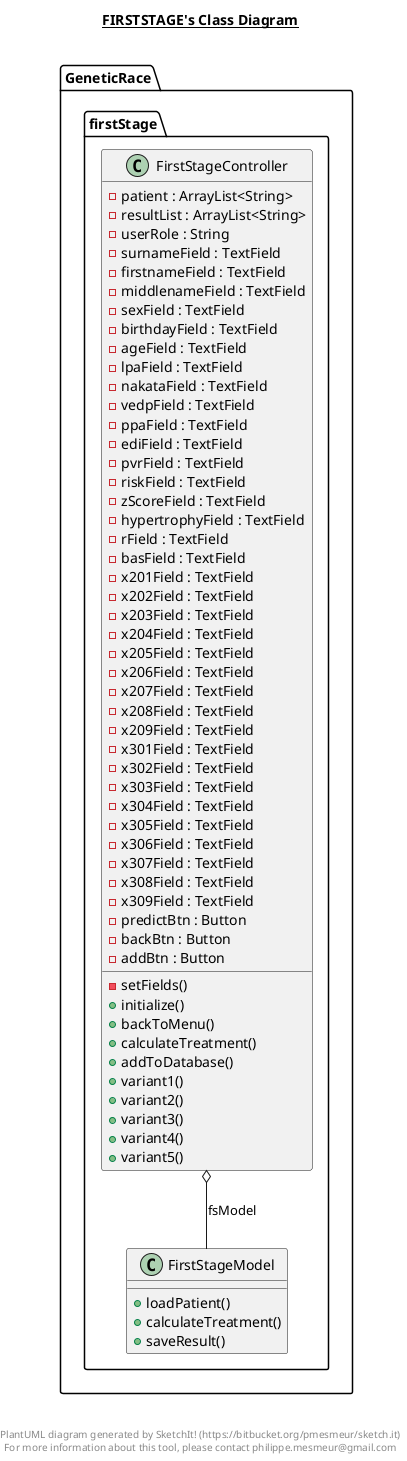 @startuml

title __FIRSTSTAGE's Class Diagram__\n

  package GeneticRace.firstStage {
    class FirstStageController {
        - patient : ArrayList<String>
        - resultList : ArrayList<String>
        - userRole : String
        - surnameField : TextField
        - firstnameField : TextField
        - middlenameField : TextField
        - sexField : TextField
        - birthdayField : TextField
        - ageField : TextField
        - lpaField : TextField
        - nakataField : TextField
        - vedpField : TextField
        - ppaField : TextField
        - ediField : TextField
        - pvrField : TextField
        - riskField : TextField
        - zScoreField : TextField
        - hypertrophyField : TextField
        - rField : TextField
        - basField : TextField
        - x201Field : TextField
        - x202Field : TextField
        - x203Field : TextField
        - x204Field : TextField
        - x205Field : TextField
        - x206Field : TextField
        - x207Field : TextField
        - x208Field : TextField
        - x209Field : TextField
        - x301Field : TextField
        - x302Field : TextField
        - x303Field : TextField
        - x304Field : TextField
        - x305Field : TextField
        - x306Field : TextField
        - x307Field : TextField
        - x308Field : TextField
        - x309Field : TextField
        - predictBtn : Button
        - backBtn : Button
        - addBtn : Button
        - setFields()
        + initialize()
        + backToMenu()
        + calculateTreatment()
        + addToDatabase()
        + variant1()
        + variant2()
        + variant3()
        + variant4()
        + variant5()
    }
  }
  

  package GeneticRace.firstStage {
    class FirstStageModel {
        + loadPatient()
        + calculateTreatment()
        + saveResult()
    }
  }
  

  FirstStageController o-- FirstStageModel : fsModel


right footer


PlantUML diagram generated by SketchIt! (https://bitbucket.org/pmesmeur/sketch.it)
For more information about this tool, please contact philippe.mesmeur@gmail.com
endfooter

@enduml
